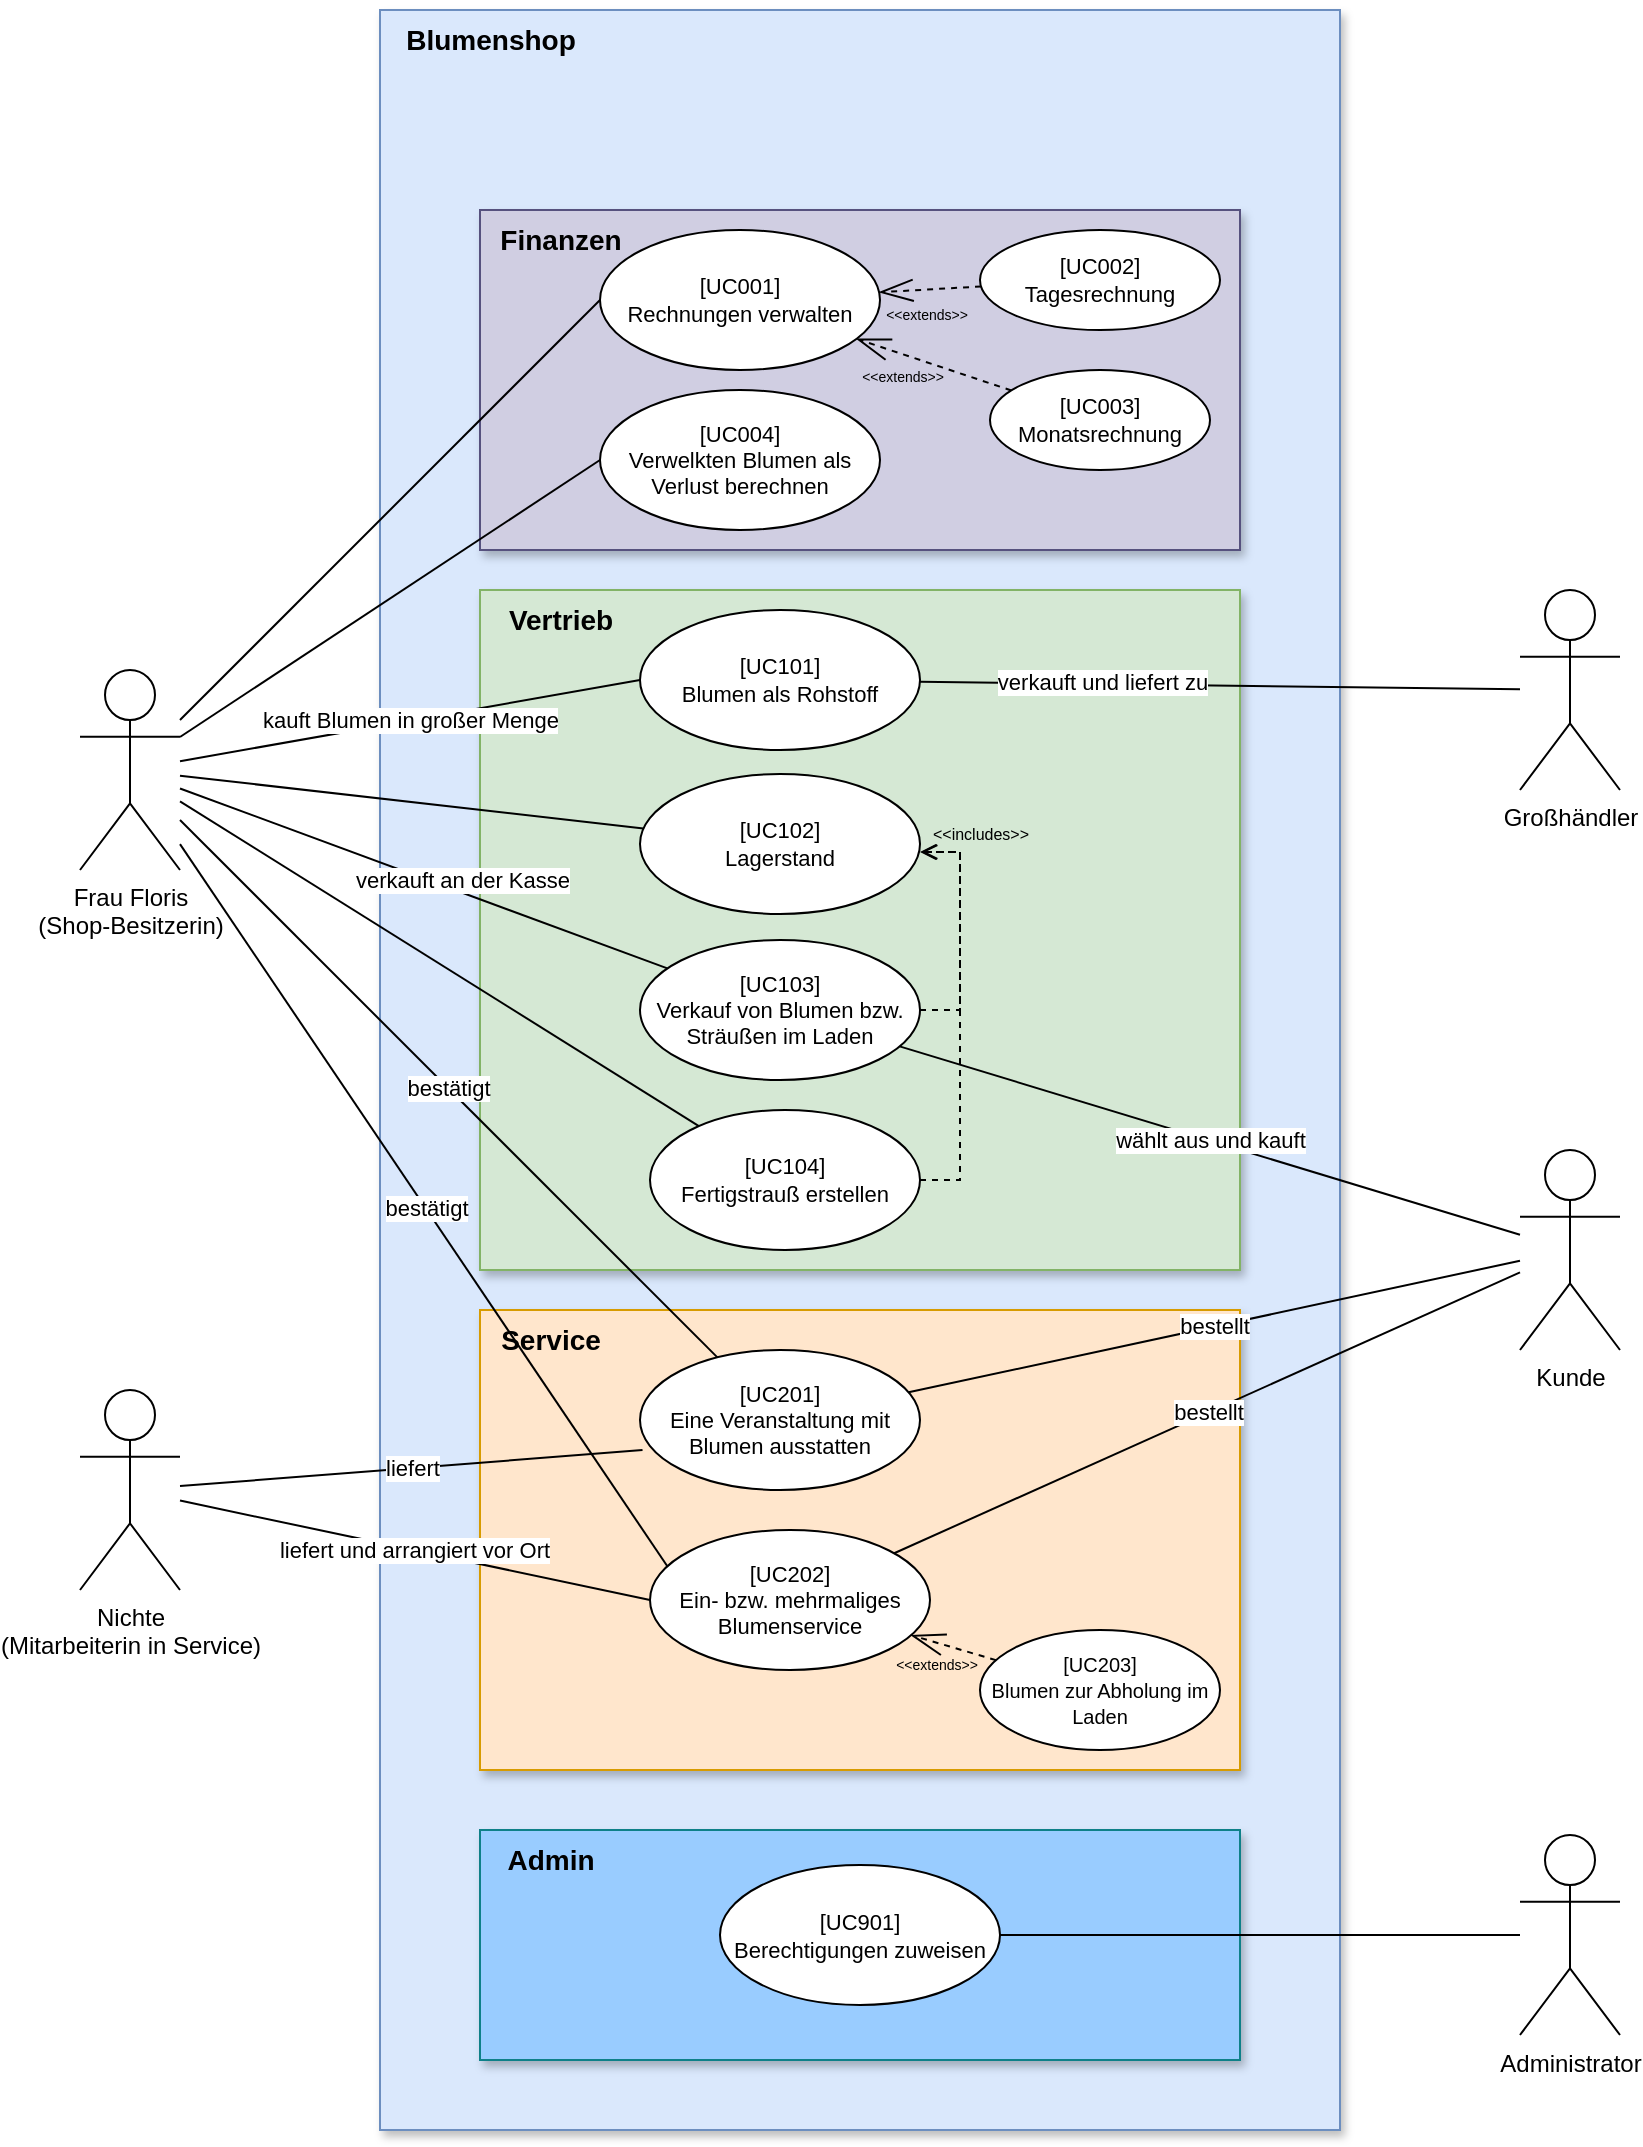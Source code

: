 <mxfile version="22.1.22" type="embed">
  <diagram id="T95qvjE1ERWwv_4aiWjD" name="Page-1">
    <mxGraphModel dx="1370" dy="1727" grid="1" gridSize="10" guides="1" tooltips="1" connect="1" arrows="1" fold="1" page="1" pageScale="1" pageWidth="1100" pageHeight="850" math="0" shadow="0">
      <root>
        <mxCell id="0" />
        <mxCell id="1" parent="0" />
        <mxCell id="43" value="" style="html=1;whiteSpace=wrap;fillColor=#dae8fc;strokeColor=#6c8ebf;shadow=1;labelPosition=left;verticalLabelPosition=top;align=right;verticalAlign=bottom;" parent="1" vertex="1">
          <mxGeometry x="350" y="-70" width="480" height="1060" as="geometry" />
        </mxCell>
        <mxCell id="57" value="" style="html=1;whiteSpace=wrap;fillColor=#ffe6cc;strokeColor=#d79b00;shadow=1;labelPosition=left;verticalLabelPosition=top;align=right;verticalAlign=bottom;" parent="1" vertex="1">
          <mxGeometry x="400" y="580" width="380" height="230" as="geometry" />
        </mxCell>
        <mxCell id="54" value="" style="html=1;whiteSpace=wrap;fillColor=#d5e8d4;strokeColor=#82b366;shadow=1;labelPosition=left;verticalLabelPosition=top;align=right;verticalAlign=bottom;glass=0;rounded=0;" parent="1" vertex="1">
          <mxGeometry x="400" y="220" width="380" height="340" as="geometry" />
        </mxCell>
        <mxCell id="77" value="" style="html=1;whiteSpace=wrap;fillColor=#99CCFF;strokeColor=#0e8088;shadow=1;labelPosition=left;verticalLabelPosition=top;align=right;verticalAlign=bottom;" vertex="1" parent="1">
          <mxGeometry x="400" y="840" width="380" height="115" as="geometry" />
        </mxCell>
        <mxCell id="52" value="" style="html=1;whiteSpace=wrap;fillColor=#d0cee2;strokeColor=#56517e;shadow=1;labelPosition=left;verticalLabelPosition=top;align=right;verticalAlign=bottom;" parent="1" vertex="1">
          <mxGeometry x="400" y="30" width="380" height="170" as="geometry" />
        </mxCell>
        <mxCell id="20" value="verkauft an der Kasse" style="rounded=0;orthogonalLoop=1;jettySize=auto;html=1;endArrow=none;endFill=0;" parent="1" source="2" target="18" edge="1">
          <mxGeometry x="0.142" y="6" relative="1" as="geometry">
            <mxPoint x="70" y="290" as="sourcePoint" />
            <mxPoint x="330" y="307.5" as="targetPoint" />
            <mxPoint as="offset" />
          </mxGeometry>
        </mxCell>
        <mxCell id="30" value="bestätigt" style="rounded=0;orthogonalLoop=1;jettySize=auto;html=1;endArrow=none;endFill=0;entryX=0.071;entryY=0.286;entryDx=0;entryDy=0;entryPerimeter=0;" parent="1" source="2" target="26" edge="1">
          <mxGeometry relative="1" as="geometry" />
        </mxCell>
        <mxCell id="32" style="rounded=0;orthogonalLoop=1;jettySize=auto;html=1;entryX=0;entryY=0.5;entryDx=0;entryDy=0;endArrow=none;endFill=0;" parent="1" source="2" target="31" edge="1">
          <mxGeometry relative="1" as="geometry" />
        </mxCell>
        <mxCell id="36" value="kauft Blumen in großer Menge" style="rounded=0;orthogonalLoop=1;jettySize=auto;html=1;entryX=0;entryY=0.5;entryDx=0;entryDy=0;endArrow=none;endFill=0;" parent="1" source="2" target="35" edge="1">
          <mxGeometry relative="1" as="geometry" />
        </mxCell>
        <mxCell id="51" style="rounded=0;orthogonalLoop=1;jettySize=auto;html=1;entryX=0;entryY=0.5;entryDx=0;entryDy=0;horizontal=1;endArrow=none;endFill=0;" parent="1" source="2" target="50" edge="1">
          <mxGeometry relative="1" as="geometry" />
        </mxCell>
        <mxCell id="76" style="rounded=0;orthogonalLoop=1;jettySize=auto;html=1;endArrow=none;endFill=0;" edge="1" parent="1" source="2" target="46">
          <mxGeometry relative="1" as="geometry" />
        </mxCell>
        <mxCell id="2" value="Frau Floris &lt;br&gt;(Shop-Besitzerin)" style="shape=umlActor;verticalLabelPosition=bottom;verticalAlign=top;html=1;" parent="1" vertex="1">
          <mxGeometry x="200" y="260" width="50" height="100" as="geometry" />
        </mxCell>
        <mxCell id="28" value="liefert und arrangiert vor Ort" style="rounded=0;orthogonalLoop=1;jettySize=auto;html=1;entryX=0;entryY=0.5;entryDx=0;entryDy=0;endArrow=none;endFill=0;" parent="1" source="3" target="26" edge="1">
          <mxGeometry relative="1" as="geometry" />
        </mxCell>
        <mxCell id="3" value="Nichte &lt;br&gt;(Mitarbeiterin in Service)" style="shape=umlActor;verticalLabelPosition=bottom;verticalAlign=top;html=1;" parent="1" vertex="1">
          <mxGeometry x="200" y="620" width="50" height="100" as="geometry" />
        </mxCell>
        <mxCell id="27" value="wählt aus und kauft" style="rounded=0;orthogonalLoop=1;jettySize=auto;html=1;endArrow=none;endFill=0;" parent="1" source="6" target="18" edge="1">
          <mxGeometry relative="1" as="geometry">
            <mxPoint x="940" y="400" as="sourcePoint" />
          </mxGeometry>
        </mxCell>
        <mxCell id="25" value="bestellt" style="rounded=0;orthogonalLoop=1;jettySize=auto;html=1;endArrow=none;endFill=0;" parent="1" source="6" target="21" edge="1">
          <mxGeometry relative="1" as="geometry">
            <mxPoint x="940" y="400" as="sourcePoint" />
          </mxGeometry>
        </mxCell>
        <mxCell id="6" value="Kunde" style="shape=umlActor;verticalLabelPosition=bottom;verticalAlign=top;html=1;" parent="1" vertex="1">
          <mxGeometry x="920" y="500" width="50" height="100" as="geometry" />
        </mxCell>
        <mxCell id="16" style="rounded=0;orthogonalLoop=1;jettySize=auto;html=1;entryX=1;entryY=0.5;entryDx=0;entryDy=0;endArrow=none;endFill=0;" parent="1" source="11" target="15" edge="1">
          <mxGeometry relative="1" as="geometry" />
        </mxCell>
        <mxCell id="11" value="Administrator" style="shape=umlActor;verticalLabelPosition=bottom;verticalAlign=top;html=1;" parent="1" vertex="1">
          <mxGeometry x="920" y="842.5" width="50" height="100" as="geometry" />
        </mxCell>
        <mxCell id="15" value="[UC901]&lt;br&gt;Berechtigungen zuweisen" style="ellipse;whiteSpace=wrap;html=1;fontSize=11;" parent="1" vertex="1">
          <mxGeometry x="520" y="857.5" width="140" height="70" as="geometry" />
        </mxCell>
        <mxCell id="18" value="[UC103]&lt;br&gt;Verkauf von Blumen bzw. Sträußen im Laden" style="ellipse;whiteSpace=wrap;html=1;fontSize=11;" parent="1" vertex="1">
          <mxGeometry x="480" y="395" width="140" height="70" as="geometry" />
        </mxCell>
        <mxCell id="21" value="[UC201]&lt;br&gt;Eine Veranstaltung mit Blumen ausstatten" style="ellipse;whiteSpace=wrap;html=1;fontSize=11;" parent="1" vertex="1">
          <mxGeometry x="480" y="600" width="140" height="70" as="geometry" />
        </mxCell>
        <mxCell id="23" value="liefert" style="rounded=0;orthogonalLoop=1;jettySize=auto;html=1;entryX=0.009;entryY=0.715;entryDx=0;entryDy=0;entryPerimeter=0;endArrow=none;endFill=0;" parent="1" source="3" target="21" edge="1">
          <mxGeometry relative="1" as="geometry" />
        </mxCell>
        <mxCell id="26" value="[UC202]&lt;br&gt;Ein- bzw. mehrmaliges Blumenservice" style="ellipse;whiteSpace=wrap;html=1;fontSize=11;" parent="1" vertex="1">
          <mxGeometry x="485" y="690" width="140" height="70" as="geometry" />
        </mxCell>
        <mxCell id="29" value="bestellt" style="rounded=0;orthogonalLoop=1;jettySize=auto;html=1;endArrow=none;endFill=0;" parent="1" source="6" target="26" edge="1">
          <mxGeometry relative="1" as="geometry">
            <mxPoint x="940" y="400" as="sourcePoint" />
          </mxGeometry>
        </mxCell>
        <mxCell id="31" value="[UC001]&lt;br&gt;Rechnungen verwalten" style="ellipse;whiteSpace=wrap;html=1;fontSize=11;" parent="1" vertex="1">
          <mxGeometry x="460" y="40" width="140" height="70" as="geometry" />
        </mxCell>
        <mxCell id="73" style="rounded=0;orthogonalLoop=1;jettySize=auto;html=1;endArrow=none;endFill=0;" parent="1" source="33" target="35" edge="1">
          <mxGeometry relative="1" as="geometry" />
        </mxCell>
        <mxCell id="74" value="verkauft und liefert zu" style="edgeLabel;html=1;align=center;verticalAlign=middle;resizable=0;points=[];" parent="73" vertex="1" connectable="0">
          <mxGeometry x="0.394" y="-1" relative="1" as="geometry">
            <mxPoint as="offset" />
          </mxGeometry>
        </mxCell>
        <mxCell id="33" value="Großhändler" style="shape=umlActor;verticalLabelPosition=bottom;verticalAlign=top;html=1;" parent="1" vertex="1">
          <mxGeometry x="920" y="220" width="50" height="100" as="geometry" />
        </mxCell>
        <mxCell id="35" value="[UC101]&lt;br&gt;Blumen als Rohstoff" style="ellipse;whiteSpace=wrap;html=1;fontSize=11;" parent="1" vertex="1">
          <mxGeometry x="480" y="230" width="140" height="70" as="geometry" />
        </mxCell>
        <mxCell id="44" value="Blumenshop" style="text;html=1;align=center;verticalAlign=middle;resizable=0;points=[];autosize=1;strokeColor=none;fillColor=none;fontStyle=1;fontSize=14;" parent="1" vertex="1">
          <mxGeometry x="350" y="-70" width="110" height="30" as="geometry" />
        </mxCell>
        <mxCell id="46" value="[UC104]&lt;br&gt;Fertigstrauß erstellen" style="ellipse;whiteSpace=wrap;html=1;fontSize=11;" parent="1" vertex="1">
          <mxGeometry x="485" y="480" width="135" height="70" as="geometry" />
        </mxCell>
        <mxCell id="50" value="[UC004]&lt;br&gt;Verwelkten Blumen als Verlust berechnen" style="ellipse;whiteSpace=wrap;html=1;fontSize=11;" parent="1" vertex="1">
          <mxGeometry x="460" y="120" width="140" height="70" as="geometry" />
        </mxCell>
        <mxCell id="53" value="Finanzen" style="text;html=1;align=center;verticalAlign=middle;resizable=0;points=[];autosize=1;strokeColor=none;fillColor=none;fontStyle=1;fontSize=14;" parent="1" vertex="1">
          <mxGeometry x="400" y="30" width="80" height="30" as="geometry" />
        </mxCell>
        <mxCell id="55" value="Vertrieb" style="text;html=1;align=center;verticalAlign=middle;resizable=0;points=[];autosize=1;strokeColor=none;fillColor=none;fontStyle=1;fontSize=14;" parent="1" vertex="1">
          <mxGeometry x="400" y="220" width="80" height="30" as="geometry" />
        </mxCell>
        <mxCell id="60" value="bestätigt" style="rounded=0;orthogonalLoop=1;jettySize=auto;html=1;endArrow=none;endFill=0;" parent="1" source="2" target="21" edge="1">
          <mxGeometry relative="1" as="geometry">
            <mxPoint x="250" y="342" as="sourcePoint" />
            <mxPoint x="465" y="585" as="targetPoint" />
          </mxGeometry>
        </mxCell>
        <mxCell id="59" value="Service" style="text;html=1;align=center;verticalAlign=middle;resizable=0;points=[];autosize=1;strokeColor=none;fillColor=none;fontStyle=1;fontSize=14;" parent="1" vertex="1">
          <mxGeometry x="400" y="580" width="70" height="30" as="geometry" />
        </mxCell>
        <mxCell id="61" value="[UC002]&lt;br&gt;Tagesrechnung" style="ellipse;whiteSpace=wrap;html=1;fontSize=11;" parent="1" vertex="1">
          <mxGeometry x="650" y="40" width="120" height="50" as="geometry" />
        </mxCell>
        <mxCell id="63" value="[UC003]&lt;br&gt;Monatsrechnung" style="ellipse;whiteSpace=wrap;html=1;fontSize=11;" parent="1" vertex="1">
          <mxGeometry x="655" y="110" width="110" height="50" as="geometry" />
        </mxCell>
        <mxCell id="67" style="rounded=0;orthogonalLoop=1;jettySize=auto;html=1;endArrow=none;endFill=0;" parent="1" source="66" target="2" edge="1">
          <mxGeometry relative="1" as="geometry" />
        </mxCell>
        <mxCell id="66" value="[UC102]&lt;br&gt;Lagerstand" style="ellipse;whiteSpace=wrap;html=1;fontSize=11;" parent="1" vertex="1">
          <mxGeometry x="480" y="312" width="140" height="70" as="geometry" />
        </mxCell>
        <mxCell id="72" style="rounded=0;orthogonalLoop=1;jettySize=auto;html=1;endArrow=openThin;endFill=0;startSize=6;endSize=15;dashed=1;" parent="1" source="71" target="26" edge="1">
          <mxGeometry relative="1" as="geometry" />
        </mxCell>
        <mxCell id="79" value="&lt;font style=&quot;font-size: 7px;&quot;&gt;&amp;lt;&amp;lt;extends&amp;gt;&amp;gt;&lt;/font&gt;" style="edgeLabel;html=1;align=center;verticalAlign=middle;resizable=0;points=[];fontColor=default;labelBackgroundColor=none;" vertex="1" connectable="0" parent="72">
          <mxGeometry x="0.418" y="3" relative="1" as="geometry">
            <mxPoint x="1" y="7" as="offset" />
          </mxGeometry>
        </mxCell>
        <mxCell id="71" value="&lt;font style=&quot;font-size: 10px;&quot;&gt;[UC203]&lt;br&gt;Blumen zur Abholung im Laden&lt;/font&gt;" style="ellipse;whiteSpace=wrap;html=1;fontSize=11;" parent="1" vertex="1">
          <mxGeometry x="650" y="740" width="120" height="60" as="geometry" />
        </mxCell>
        <mxCell id="78" value="Admin" style="text;html=1;align=center;verticalAlign=middle;resizable=0;points=[];autosize=1;strokeColor=none;fillColor=none;fontStyle=1;fontSize=14;" vertex="1" parent="1">
          <mxGeometry x="400" y="840" width="70" height="30" as="geometry" />
        </mxCell>
        <mxCell id="80" style="rounded=0;orthogonalLoop=1;jettySize=auto;html=1;endArrow=openThin;endFill=0;startSize=6;endSize=15;dashed=1;" edge="1" parent="1" source="63" target="31">
          <mxGeometry relative="1" as="geometry">
            <mxPoint x="640" y="112" as="sourcePoint" />
            <mxPoint x="598" y="100" as="targetPoint" />
          </mxGeometry>
        </mxCell>
        <mxCell id="81" value="&lt;font style=&quot;font-size: 7px;&quot;&gt;&amp;lt;&amp;lt;extends&amp;gt;&amp;gt;&lt;/font&gt;" style="edgeLabel;html=1;align=center;verticalAlign=middle;resizable=0;points=[];fontColor=default;labelBackgroundColor=none;" vertex="1" connectable="0" parent="80">
          <mxGeometry x="0.418" y="3" relative="1" as="geometry">
            <mxPoint x="1" y="7" as="offset" />
          </mxGeometry>
        </mxCell>
        <mxCell id="84" style="rounded=0;orthogonalLoop=1;jettySize=auto;html=1;endArrow=openThin;endFill=0;startSize=6;endSize=15;dashed=1;" edge="1" parent="1" source="61" target="31">
          <mxGeometry relative="1" as="geometry">
            <mxPoint x="664" y="60" as="sourcePoint" />
            <mxPoint x="600" y="41" as="targetPoint" />
          </mxGeometry>
        </mxCell>
        <mxCell id="85" value="&lt;font style=&quot;font-size: 7px;&quot;&gt;&amp;lt;&amp;lt;extends&amp;gt;&amp;gt;&lt;/font&gt;" style="edgeLabel;html=1;align=center;verticalAlign=middle;resizable=0;points=[];fontColor=default;labelBackgroundColor=none;" vertex="1" connectable="0" parent="84">
          <mxGeometry x="0.418" y="3" relative="1" as="geometry">
            <mxPoint x="8" y="7" as="offset" />
          </mxGeometry>
        </mxCell>
        <mxCell id="86" style="edgeStyle=orthogonalEdgeStyle;rounded=0;orthogonalLoop=1;jettySize=auto;html=1;entryX=1;entryY=0.557;entryDx=0;entryDy=0;entryPerimeter=0;exitX=1;exitY=0.5;exitDx=0;exitDy=0;dashed=1;endArrow=open;endFill=0;" edge="1" parent="1" source="18" target="66">
          <mxGeometry relative="1" as="geometry" />
        </mxCell>
        <mxCell id="88" style="edgeStyle=orthogonalEdgeStyle;rounded=0;orthogonalLoop=1;jettySize=auto;html=1;entryX=1.004;entryY=0.557;entryDx=0;entryDy=0;entryPerimeter=0;exitX=1;exitY=0.5;exitDx=0;exitDy=0;dashed=1;endArrow=open;endFill=0;" edge="1" parent="1" source="46" target="66">
          <mxGeometry relative="1" as="geometry">
            <mxPoint x="630" y="440" as="sourcePoint" />
            <mxPoint x="630" y="361" as="targetPoint" />
          </mxGeometry>
        </mxCell>
        <mxCell id="89" value="&lt;font style=&quot;font-size: 8px;&quot;&gt;&amp;lt;&amp;lt;includes&amp;gt;&amp;gt;&lt;/font&gt;" style="edgeLabel;html=1;align=center;verticalAlign=middle;resizable=0;points=[];labelBackgroundColor=none;" vertex="1" connectable="0" parent="88">
          <mxGeometry x="0.244" y="-1" relative="1" as="geometry">
            <mxPoint x="9" y="-68" as="offset" />
          </mxGeometry>
        </mxCell>
      </root>
    </mxGraphModel>
  </diagram>
</mxfile>
